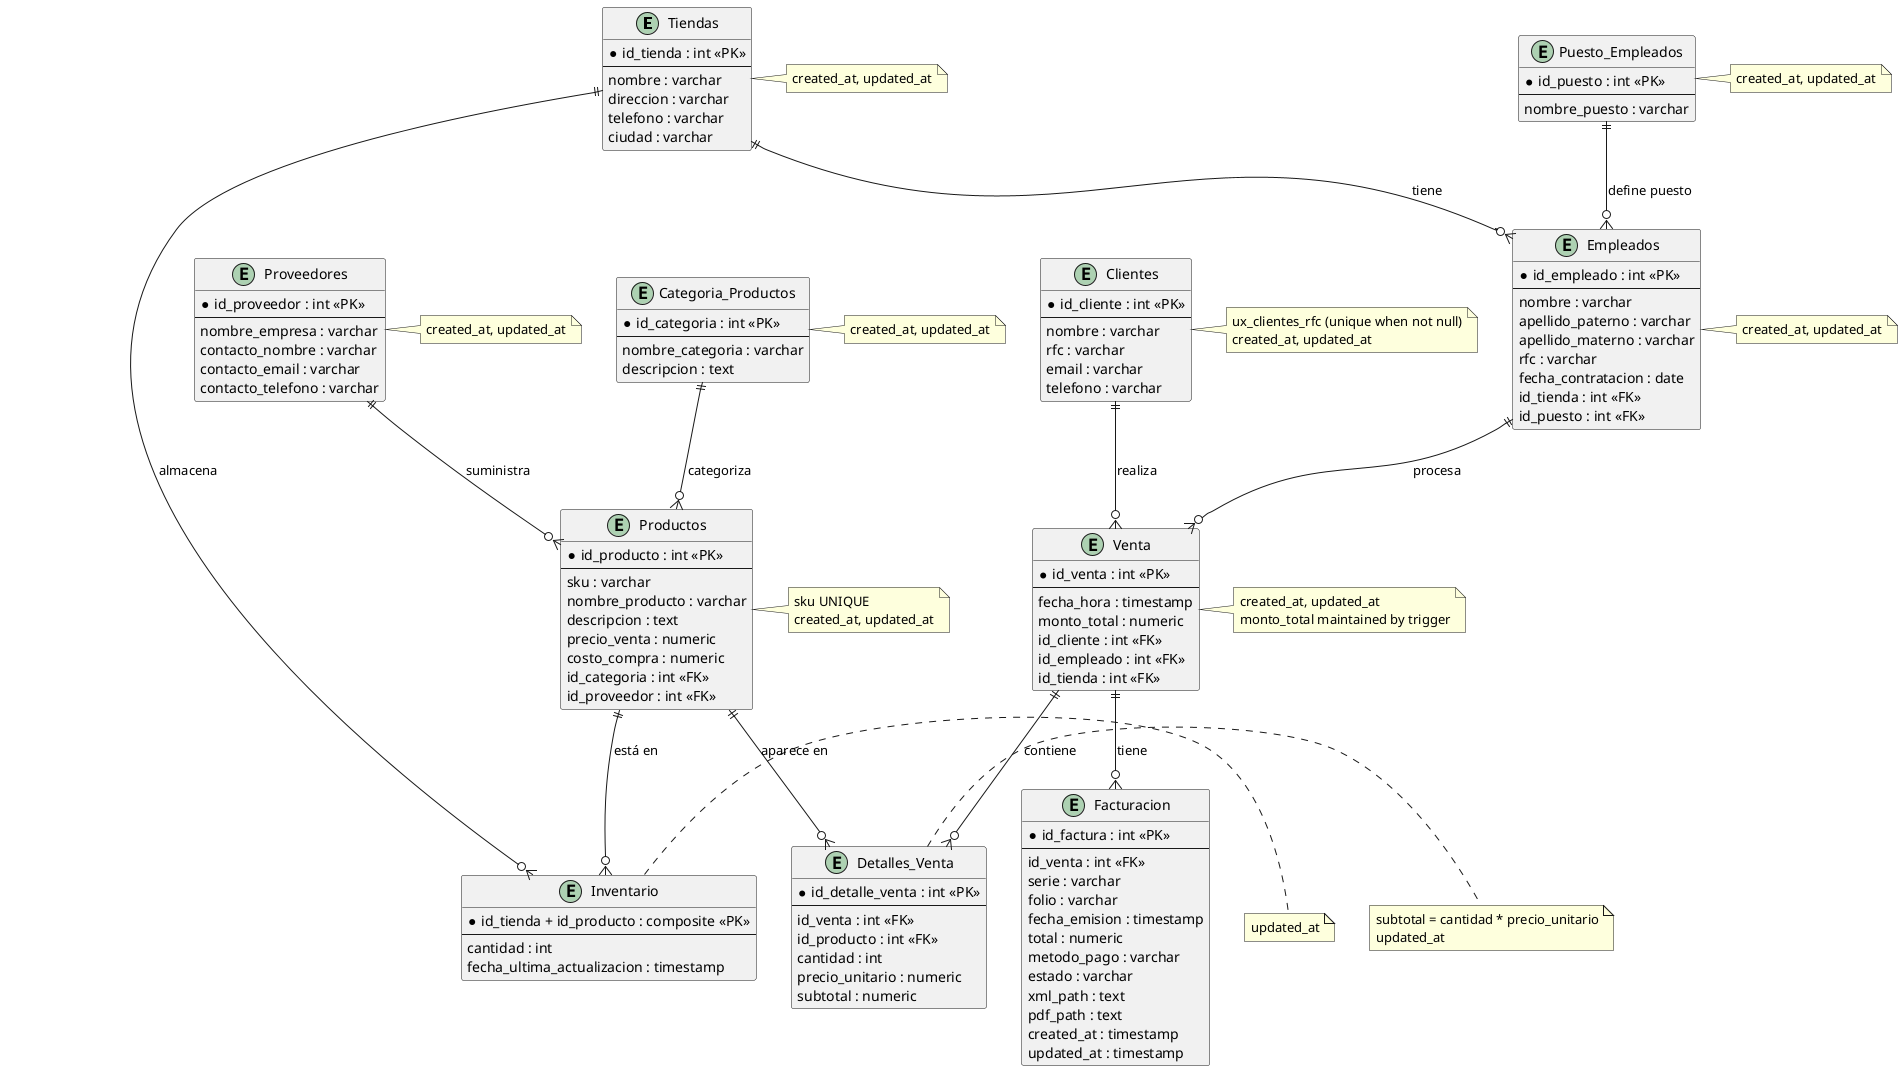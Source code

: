 @startuml modelo_logico
' Diagrama ER del modelo lógico (sistema de ventas)
' Generado/actualizado a partir de las imágenes proporcionadas

entity "Tiendas" as Tiendas {
  *id_tienda : int <<PK>>
  --
  nombre : varchar
  direccion : varchar
  telefono : varchar
  ciudad : varchar
}

note right of Tiendas
  created_at, updated_at
end note

entity "Puesto_Empleados" as Puesto {
  *id_puesto : int <<PK>>
  --
  nombre_puesto : varchar
}

note right of Puesto
  created_at, updated_at
end note

entity "Empleados" as Empleado {
  *id_empleado : int <<PK>>
  --
  nombre : varchar
  apellido_paterno : varchar
  apellido_materno : varchar
  rfc : varchar
  fecha_contratacion : date
  id_tienda : int <<FK>>
  id_puesto : int <<FK>>
}

note right of Empleado
  created_at, updated_at
end note

entity "Proveedores" as Proveedor {
  *id_proveedor : int <<PK>>
  --
  nombre_empresa : varchar
  contacto_nombre : varchar
  contacto_email : varchar
  contacto_telefono : varchar
}

note right of Proveedor
  created_at, updated_at
end note

entity "Categoria_Productos" as Categoria {
  *id_categoria : int <<PK>>
  --
  nombre_categoria : varchar
  descripcion : text
}

note right of Categoria
  created_at, updated_at
end note

entity "Productos" as Producto {
  *id_producto : int <<PK>>
  --
  sku : varchar
  nombre_producto : varchar
  descripcion : text
  precio_venta : numeric
  costo_compra : numeric
  id_categoria : int <<FK>>
  id_proveedor : int <<FK>>
}

note right of Producto
  sku UNIQUE
  created_at, updated_at
end note

entity "Inventario" as Inventario {
  *id_tienda + id_producto : composite <<PK>>
  --
  cantidad : int
  fecha_ultima_actualizacion : timestamp
}

note right of Inventario
  updated_at
end note

entity "Clientes" as Cliente {
  *id_cliente : int <<PK>>
  --
  nombre : varchar
  rfc : varchar
  email : varchar
  telefono : varchar
}

note right of Cliente
  ux_clientes_rfc (unique when not null)
  created_at, updated_at
end note

entity "Venta" as Venta {
  *id_venta : int <<PK>>
  --
  fecha_hora : timestamp
  monto_total : numeric
  id_cliente : int <<FK>>
  id_empleado : int <<FK>>
  id_tienda : int <<FK>>
}

note right of Venta
  created_at, updated_at
  monto_total maintained by trigger
end note

entity "Detalles_Venta" as Detalle {
  *id_detalle_venta : int <<PK>>
  --
  id_venta : int <<FK>>
  id_producto : int <<FK>>
  cantidad : int
  precio_unitario : numeric
  subtotal : numeric
}

note right of Detalle
  subtotal = cantidad * precio_unitario
  updated_at
end note

' Relaciones
Tiendas ||--o{ Empleado : "tiene"
Puesto ||--o{ Empleado : "define puesto"
Categoria ||--o{ Producto : "categoriza"
Proveedor ||--o{ Producto : "suministra"
Cliente ||--o{ Venta : "realiza"
Empleado ||--o{ Venta : "procesa"
Venta ||--o{ Detalle : "contiene"
Producto ||--o{ Detalle : "aparece en"
Tiendas ||--o{ Inventario : "almacena"
Producto ||--o{ Inventario : "está en"

entity "Facturacion" as Facturacion {
  *id_factura : int <<PK>>
  --
  id_venta : int <<FK>>
  serie : varchar
  folio : varchar
  fecha_emision : timestamp
  total : numeric
  metodo_pago : varchar
  estado : varchar
  xml_path : text
  pdf_path : text
  created_at : timestamp
  updated_at : timestamp
}

Venta ||--o{ Facturacion : "tiene"

@enduml

